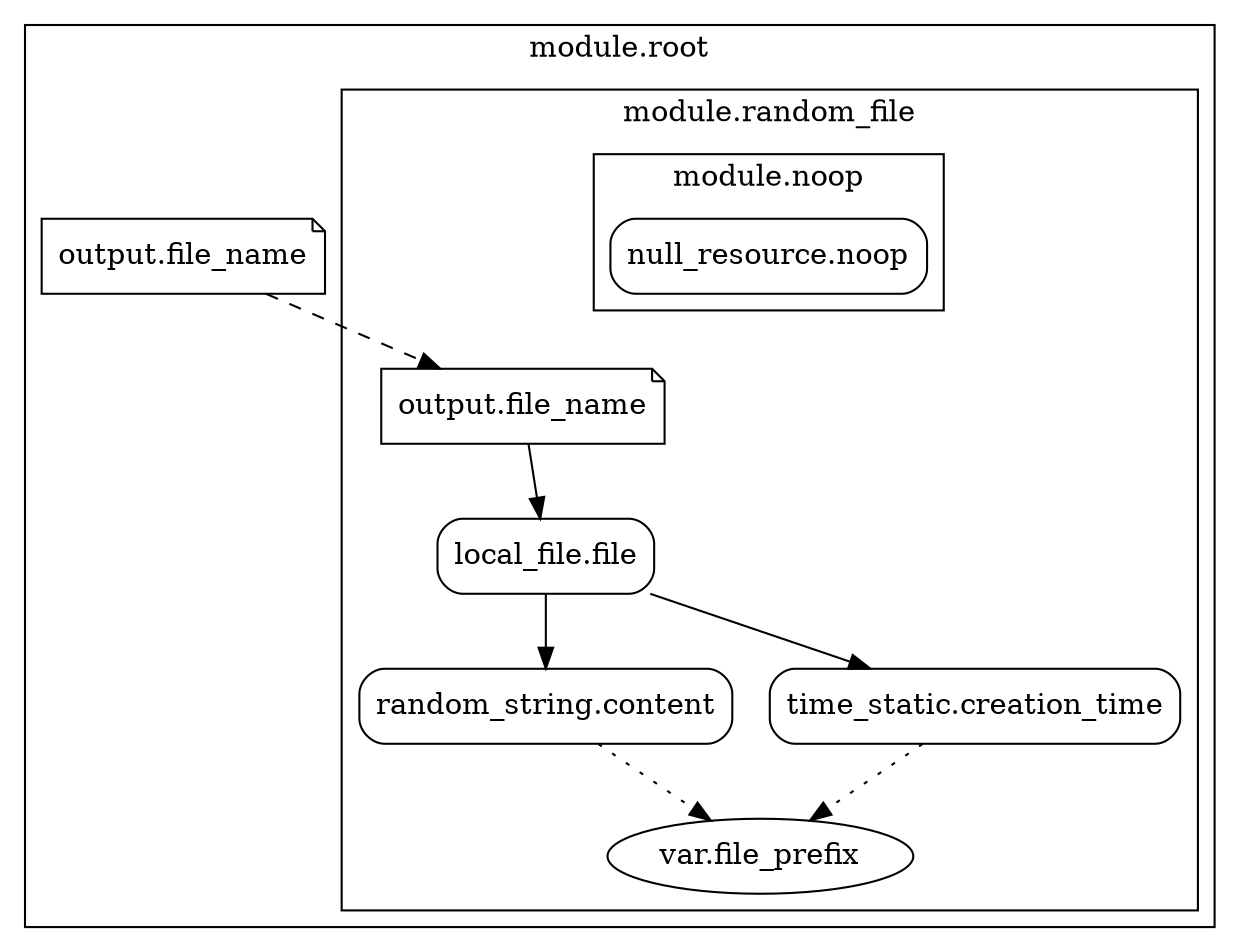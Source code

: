 digraph "test" {
	compound=true;
	newrank=true;
	rankdir=TB;
	"module.root.module.random_file.local_file.file"->"module.root.module.random_file.random_string.content"[ shape="", style="solid" ];
	"module.root.module.random_file.local_file.file"->"module.root.module.random_file.time_static.creation_time"[ shape="", style="solid" ];
	"module.root.module.random_file.output.file_name"->"module.root.module.random_file.local_file.file"[ shape="", style="solid" ];
	"module.root.module.random_file.random_string.content"->"module.root.module.random_file.var.file_prefix"[ shape="", style="dotted" ];
	"module.root.module.random_file.time_static.creation_time"->"module.root.module.random_file.var.file_prefix"[ shape="", style="dotted" ];
	"module.root.output.file_name"->"module.root.module.random_file.output.file_name"[ shape="", style="dashed" ];
	subgraph "cluster_module.root" {
	label="module.root";
	subgraph "cluster_module.root.module.random_file" {
	label="module.random_file";
	subgraph "cluster_module.root.module.random_file.module.noop" {
	label="module.noop";
	"module.root.module.random_file.module.noop.null_resource.noop" [ label="null_resource.noop", shape="box", style="rounded" ];

}
;
	"module.root.module.random_file.local_file.file" [ label="local_file.file", shape="box", style="rounded" ];
	"module.root.module.random_file.output.file_name" [ label="output.file_name", shape="note", style="" ];
	"module.root.module.random_file.random_string.content" [ label="random_string.content", shape="box", style="rounded" ];
	"module.root.module.random_file.time_static.creation_time" [ label="time_static.creation_time", shape="box", style="rounded" ];
	"module.root.module.random_file.var.file_prefix" [ label="var.file_prefix", shape="ellipse", style="" ];

}
;
	"module.root.output.file_name" [ label="output.file_name", shape="note", style="" ];

}
;

}

